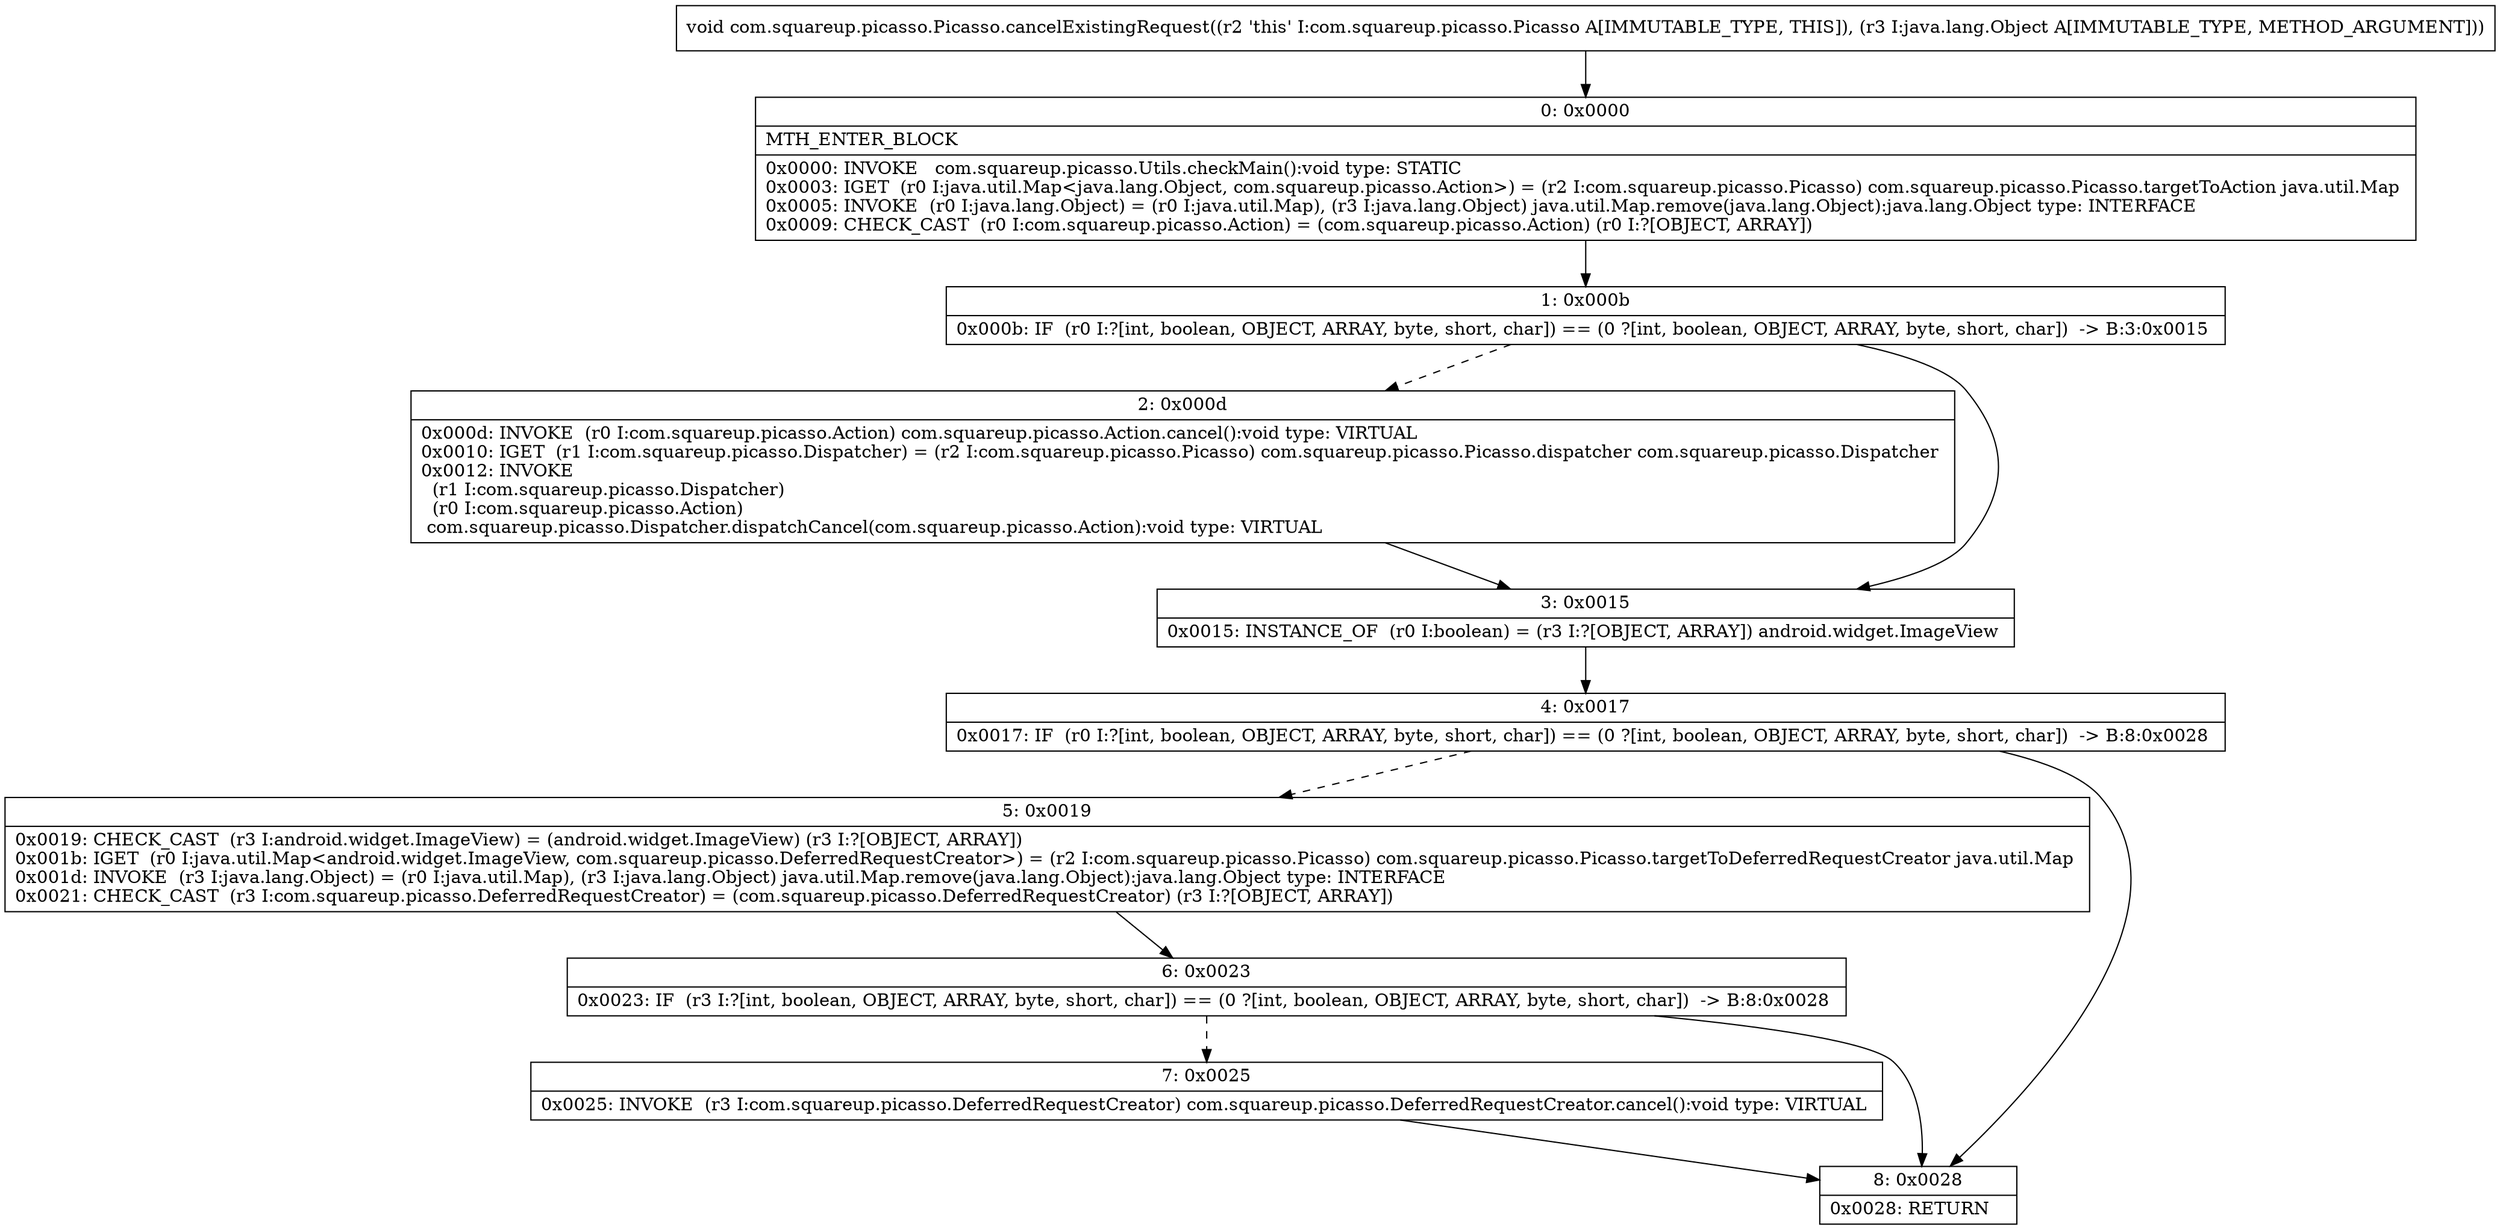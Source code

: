 digraph "CFG forcom.squareup.picasso.Picasso.cancelExistingRequest(Ljava\/lang\/Object;)V" {
Node_0 [shape=record,label="{0\:\ 0x0000|MTH_ENTER_BLOCK\l|0x0000: INVOKE   com.squareup.picasso.Utils.checkMain():void type: STATIC \l0x0003: IGET  (r0 I:java.util.Map\<java.lang.Object, com.squareup.picasso.Action\>) = (r2 I:com.squareup.picasso.Picasso) com.squareup.picasso.Picasso.targetToAction java.util.Map \l0x0005: INVOKE  (r0 I:java.lang.Object) = (r0 I:java.util.Map), (r3 I:java.lang.Object) java.util.Map.remove(java.lang.Object):java.lang.Object type: INTERFACE \l0x0009: CHECK_CAST  (r0 I:com.squareup.picasso.Action) = (com.squareup.picasso.Action) (r0 I:?[OBJECT, ARRAY]) \l}"];
Node_1 [shape=record,label="{1\:\ 0x000b|0x000b: IF  (r0 I:?[int, boolean, OBJECT, ARRAY, byte, short, char]) == (0 ?[int, boolean, OBJECT, ARRAY, byte, short, char])  \-\> B:3:0x0015 \l}"];
Node_2 [shape=record,label="{2\:\ 0x000d|0x000d: INVOKE  (r0 I:com.squareup.picasso.Action) com.squareup.picasso.Action.cancel():void type: VIRTUAL \l0x0010: IGET  (r1 I:com.squareup.picasso.Dispatcher) = (r2 I:com.squareup.picasso.Picasso) com.squareup.picasso.Picasso.dispatcher com.squareup.picasso.Dispatcher \l0x0012: INVOKE  \l  (r1 I:com.squareup.picasso.Dispatcher)\l  (r0 I:com.squareup.picasso.Action)\l com.squareup.picasso.Dispatcher.dispatchCancel(com.squareup.picasso.Action):void type: VIRTUAL \l}"];
Node_3 [shape=record,label="{3\:\ 0x0015|0x0015: INSTANCE_OF  (r0 I:boolean) = (r3 I:?[OBJECT, ARRAY]) android.widget.ImageView \l}"];
Node_4 [shape=record,label="{4\:\ 0x0017|0x0017: IF  (r0 I:?[int, boolean, OBJECT, ARRAY, byte, short, char]) == (0 ?[int, boolean, OBJECT, ARRAY, byte, short, char])  \-\> B:8:0x0028 \l}"];
Node_5 [shape=record,label="{5\:\ 0x0019|0x0019: CHECK_CAST  (r3 I:android.widget.ImageView) = (android.widget.ImageView) (r3 I:?[OBJECT, ARRAY]) \l0x001b: IGET  (r0 I:java.util.Map\<android.widget.ImageView, com.squareup.picasso.DeferredRequestCreator\>) = (r2 I:com.squareup.picasso.Picasso) com.squareup.picasso.Picasso.targetToDeferredRequestCreator java.util.Map \l0x001d: INVOKE  (r3 I:java.lang.Object) = (r0 I:java.util.Map), (r3 I:java.lang.Object) java.util.Map.remove(java.lang.Object):java.lang.Object type: INTERFACE \l0x0021: CHECK_CAST  (r3 I:com.squareup.picasso.DeferredRequestCreator) = (com.squareup.picasso.DeferredRequestCreator) (r3 I:?[OBJECT, ARRAY]) \l}"];
Node_6 [shape=record,label="{6\:\ 0x0023|0x0023: IF  (r3 I:?[int, boolean, OBJECT, ARRAY, byte, short, char]) == (0 ?[int, boolean, OBJECT, ARRAY, byte, short, char])  \-\> B:8:0x0028 \l}"];
Node_7 [shape=record,label="{7\:\ 0x0025|0x0025: INVOKE  (r3 I:com.squareup.picasso.DeferredRequestCreator) com.squareup.picasso.DeferredRequestCreator.cancel():void type: VIRTUAL \l}"];
Node_8 [shape=record,label="{8\:\ 0x0028|0x0028: RETURN   \l}"];
MethodNode[shape=record,label="{void com.squareup.picasso.Picasso.cancelExistingRequest((r2 'this' I:com.squareup.picasso.Picasso A[IMMUTABLE_TYPE, THIS]), (r3 I:java.lang.Object A[IMMUTABLE_TYPE, METHOD_ARGUMENT])) }"];
MethodNode -> Node_0;
Node_0 -> Node_1;
Node_1 -> Node_2[style=dashed];
Node_1 -> Node_3;
Node_2 -> Node_3;
Node_3 -> Node_4;
Node_4 -> Node_5[style=dashed];
Node_4 -> Node_8;
Node_5 -> Node_6;
Node_6 -> Node_7[style=dashed];
Node_6 -> Node_8;
Node_7 -> Node_8;
}

